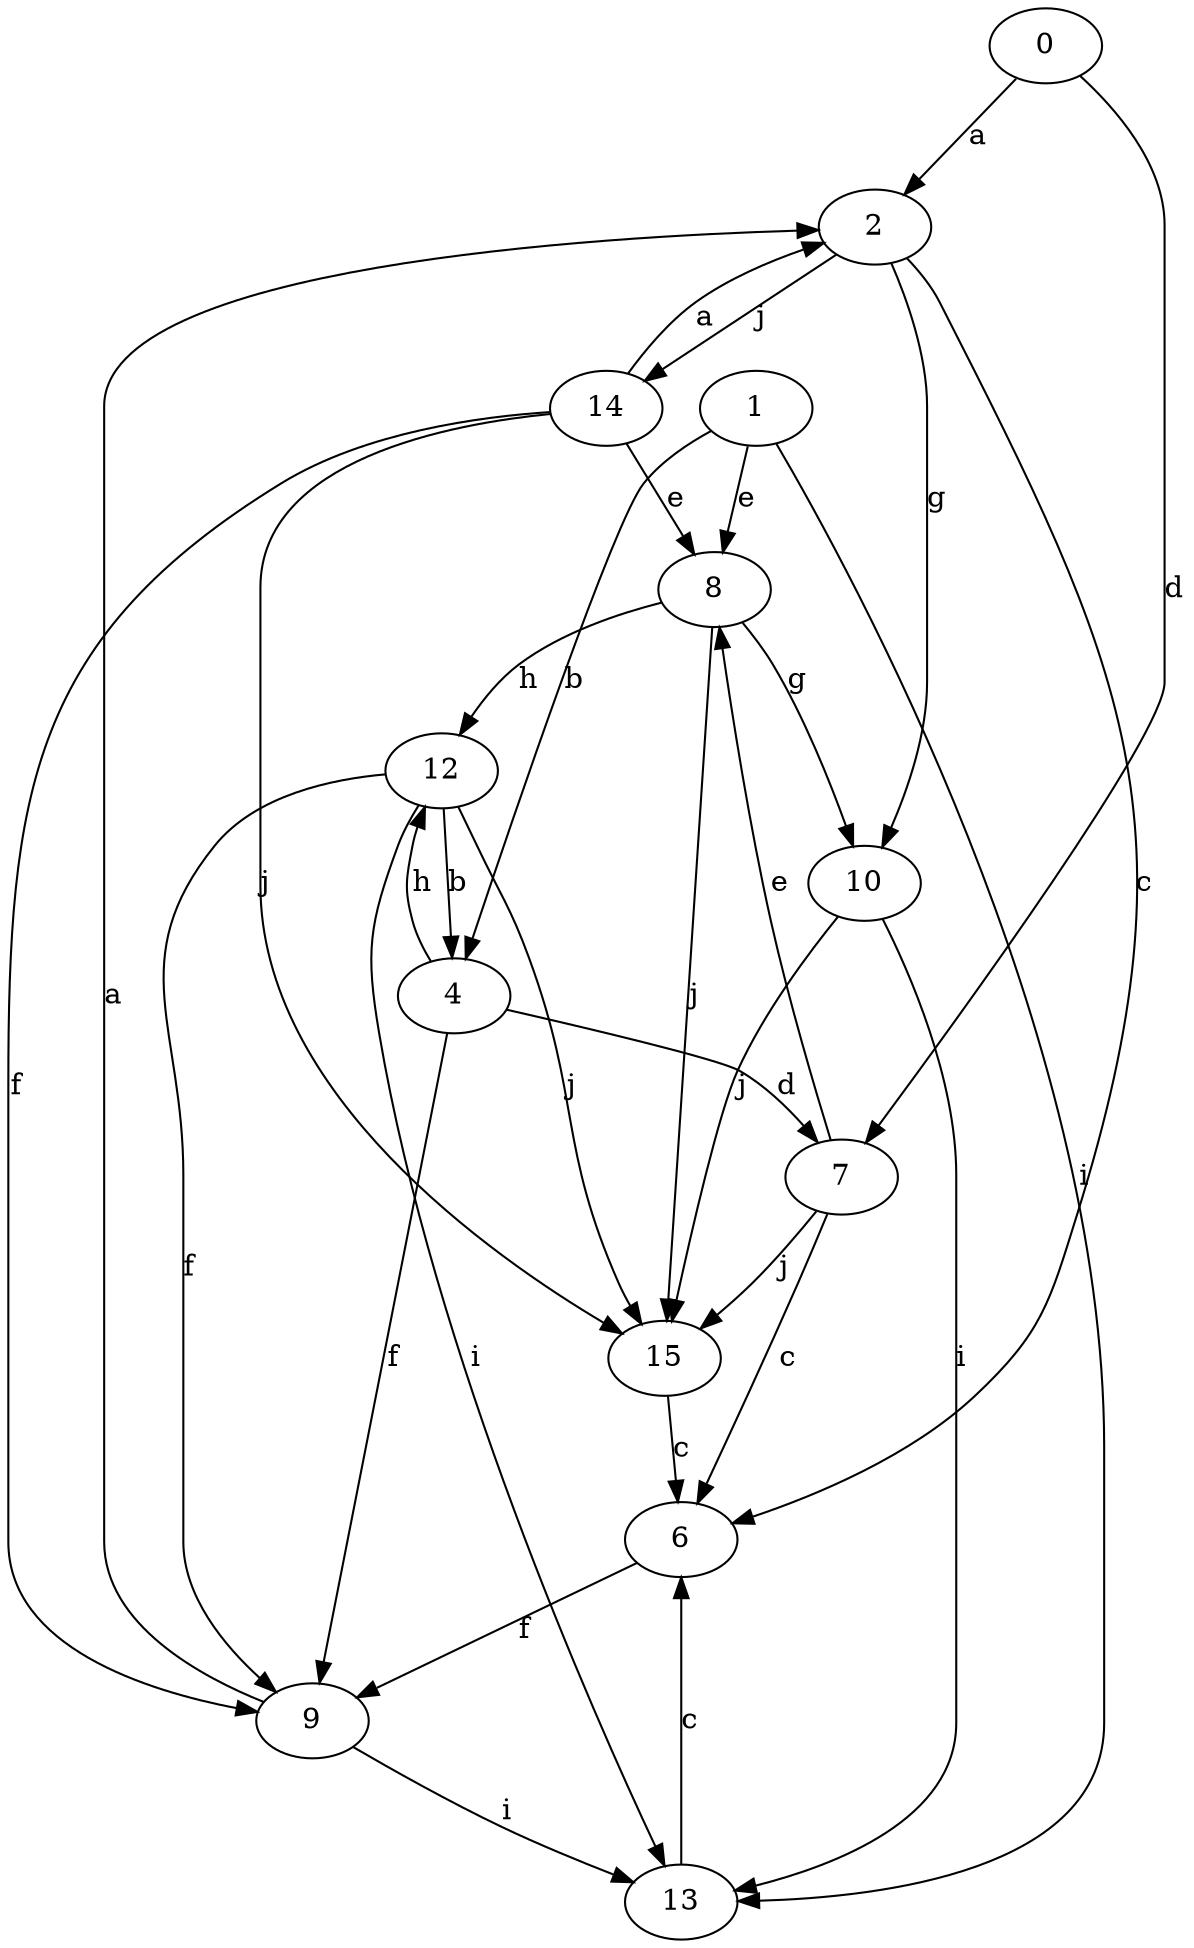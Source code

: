 strict digraph  {
2;
0;
1;
4;
6;
7;
8;
9;
10;
12;
13;
14;
15;
2 -> 6  [label=c];
2 -> 10  [label=g];
2 -> 14  [label=j];
0 -> 2  [label=a];
0 -> 7  [label=d];
1 -> 4  [label=b];
1 -> 8  [label=e];
1 -> 13  [label=i];
4 -> 7  [label=d];
4 -> 9  [label=f];
4 -> 12  [label=h];
6 -> 9  [label=f];
7 -> 6  [label=c];
7 -> 8  [label=e];
7 -> 15  [label=j];
8 -> 10  [label=g];
8 -> 12  [label=h];
8 -> 15  [label=j];
9 -> 2  [label=a];
9 -> 13  [label=i];
10 -> 13  [label=i];
10 -> 15  [label=j];
12 -> 4  [label=b];
12 -> 9  [label=f];
12 -> 13  [label=i];
12 -> 15  [label=j];
13 -> 6  [label=c];
14 -> 2  [label=a];
14 -> 8  [label=e];
14 -> 9  [label=f];
14 -> 15  [label=j];
15 -> 6  [label=c];
}
